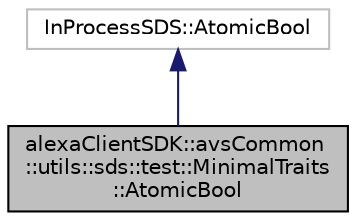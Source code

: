 digraph "alexaClientSDK::avsCommon::utils::sds::test::MinimalTraits::AtomicBool"
{
 // LATEX_PDF_SIZE
  edge [fontname="Helvetica",fontsize="10",labelfontname="Helvetica",labelfontsize="10"];
  node [fontname="Helvetica",fontsize="10",shape=record];
  Node1 [label="alexaClientSDK::avsCommon\l::utils::sds::test::MinimalTraits\l::AtomicBool",height=0.2,width=0.4,color="black", fillcolor="grey75", style="filled", fontcolor="black",tooltip="An AtomicBool type with the minimum functionality required by SDS."];
  Node2 -> Node1 [dir="back",color="midnightblue",fontsize="10",style="solid",fontname="Helvetica"];
  Node2 [label="InProcessSDS::AtomicBool",height=0.2,width=0.4,color="grey75", fillcolor="white", style="filled",tooltip=" "];
}
